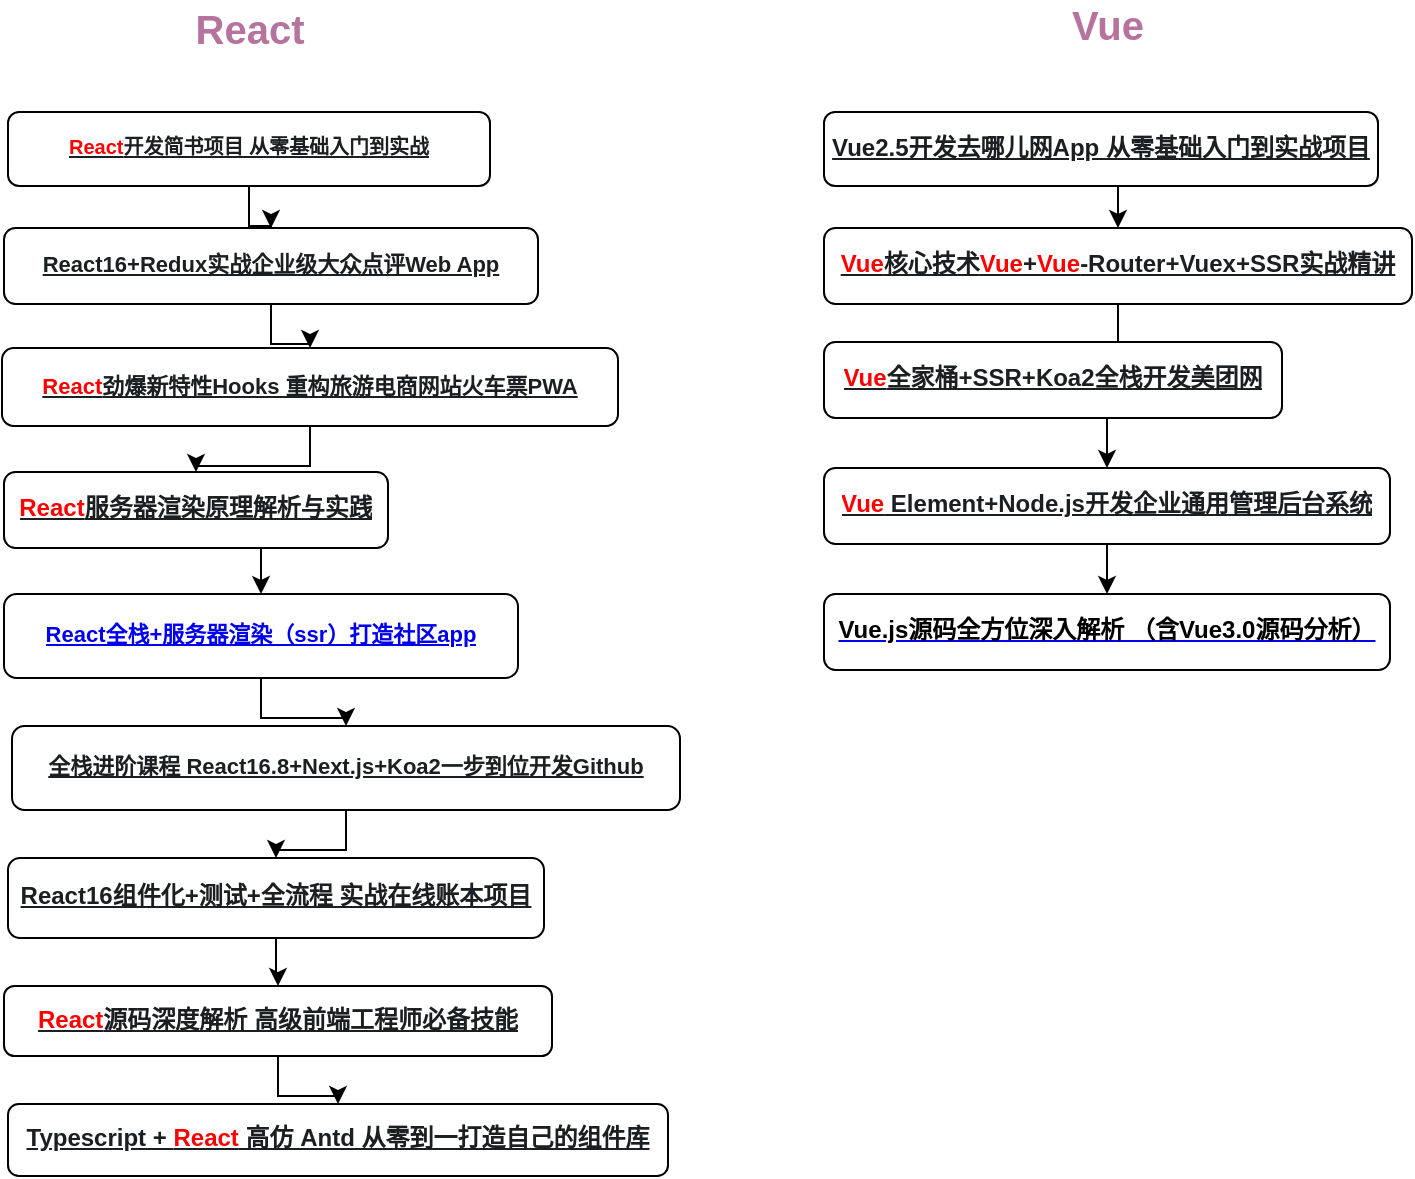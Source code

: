 <mxfile version="12.9.6" type="device"><diagram id="LMbMrkeulpoQW4kyhiUM" name="Page-1"><mxGraphModel dx="1422" dy="794" grid="0" gridSize="10" guides="1" tooltips="1" connect="1" arrows="1" fold="1" page="1" pageScale="1" pageWidth="1920" pageHeight="1200" math="0" shadow="0"><root><mxCell id="0"/><mxCell id="1" parent="0"/><mxCell id="ONe2uXXOlAtoJcaswisG-1" style="edgeStyle=orthogonalEdgeStyle;rounded=0;orthogonalLoop=1;jettySize=auto;html=1;exitX=0.5;exitY=1;exitDx=0;exitDy=0;" edge="1" parent="1" source="ONe2uXXOlAtoJcaswisG-2" target="ONe2uXXOlAtoJcaswisG-4"><mxGeometry relative="1" as="geometry"/></mxCell><mxCell id="ONe2uXXOlAtoJcaswisG-2" value="&lt;a href=&quot;https://coding.imooc.com/class/229.html&quot; target=&quot;_blank&quot; class=&quot;js-zhuge-allResult item-title js-result-item js-item-title&quot; style=&quot;outline: 0px ; color: rgb(28 , 31 , 33) ; line-height: 32px ; font-weight: 700 ; overflow: hidden ; text-overflow: ellipsis ; display: inline-block ; background-color: rgb(255 , 255 , 255) ; font-size: 10px&quot;&gt;&lt;span class=&quot;highlight&quot; style=&quot;color: red ; font-size: 10px&quot;&gt;React&lt;/span&gt;开发简书项目 从零基础入门到实战&lt;/a&gt;" style="rounded=1;whiteSpace=wrap;html=1;" vertex="1" parent="1"><mxGeometry x="554" y="334" width="241" height="37" as="geometry"/></mxCell><mxCell id="ONe2uXXOlAtoJcaswisG-3" style="edgeStyle=orthogonalEdgeStyle;rounded=0;orthogonalLoop=1;jettySize=auto;html=1;exitX=0.5;exitY=1;exitDx=0;exitDy=0;" edge="1" parent="1" source="ONe2uXXOlAtoJcaswisG-4" target="ONe2uXXOlAtoJcaswisG-6"><mxGeometry relative="1" as="geometry"/></mxCell><mxCell id="ONe2uXXOlAtoJcaswisG-4" value="&lt;a href=&quot;https://coding.imooc.com/class/313.html&quot; target=&quot;_blank&quot; class=&quot;js-zhuge-allResult item-title js-result-item js-item-title&quot; style=&quot;outline: 0px ; color: rgb(28 , 31 , 33) ; line-height: 32px ; font-weight: 700 ; overflow: hidden ; text-overflow: ellipsis ; display: inline-block ; background-color: rgb(255 , 255 , 255)&quot;&gt;&lt;font style=&quot;font-size: 11px&quot;&gt;React16+Redux实战企业级大众点评Web App&lt;/font&gt;&lt;/a&gt;" style="rounded=1;whiteSpace=wrap;html=1;" vertex="1" parent="1"><mxGeometry x="552" y="392" width="267" height="38" as="geometry"/></mxCell><mxCell id="ONe2uXXOlAtoJcaswisG-5" style="edgeStyle=orthogonalEdgeStyle;rounded=0;orthogonalLoop=1;jettySize=auto;html=1;exitX=0.5;exitY=1;exitDx=0;exitDy=0;entryX=0.5;entryY=0;entryDx=0;entryDy=0;" edge="1" parent="1" source="ONe2uXXOlAtoJcaswisG-6" target="ONe2uXXOlAtoJcaswisG-8"><mxGeometry relative="1" as="geometry"/></mxCell><mxCell id="ONe2uXXOlAtoJcaswisG-6" value="&lt;a href=&quot;https://coding.imooc.com/class/348.html&quot; target=&quot;_blank&quot; class=&quot;js-zhuge-allResult item-title js-result-item js-item-title&quot; style=&quot;outline: 0px ; color: rgb(28 , 31 , 33) ; line-height: 32px ; font-weight: 700 ; overflow: hidden ; text-overflow: ellipsis ; display: inline-block ; background-color: rgb(255 , 255 , 255) ; font-size: 11px&quot;&gt;&lt;span class=&quot;highlight&quot; style=&quot;color: red ; font-size: 11px&quot;&gt;React&lt;/span&gt;劲爆新特性Hooks 重构旅游电商网站火车票PWA&lt;/a&gt;" style="rounded=1;whiteSpace=wrap;html=1;" vertex="1" parent="1"><mxGeometry x="551" y="452" width="308" height="39" as="geometry"/></mxCell><mxCell id="ONe2uXXOlAtoJcaswisG-29" style="edgeStyle=orthogonalEdgeStyle;rounded=0;orthogonalLoop=1;jettySize=auto;html=1;exitX=0.5;exitY=1;exitDx=0;exitDy=0;entryX=0.5;entryY=0;entryDx=0;entryDy=0;" edge="1" parent="1" source="ONe2uXXOlAtoJcaswisG-8" target="ONe2uXXOlAtoJcaswisG-28"><mxGeometry relative="1" as="geometry"/></mxCell><mxCell id="ONe2uXXOlAtoJcaswisG-8" value="&lt;a href=&quot;https://coding.imooc.com/class/276.html&quot; target=&quot;_blank&quot; class=&quot;js-zhuge-allResult item-title js-result-item js-item-title&quot; style=&quot;outline: 0px ; color: rgb(28 , 31 , 33) ; line-height: 32px ; font-weight: 700 ; overflow: hidden ; text-overflow: ellipsis ; display: inline-block ; background-color: rgb(255 , 255 , 255)&quot;&gt;&lt;span class=&quot;highlight&quot; style=&quot;color: red&quot;&gt;React&lt;/span&gt;服务器渲染原理解析与实践&lt;/a&gt;" style="rounded=1;whiteSpace=wrap;html=1;" vertex="1" parent="1"><mxGeometry x="552" y="514" width="192" height="38" as="geometry"/></mxCell><mxCell id="ONe2uXXOlAtoJcaswisG-9" style="edgeStyle=orthogonalEdgeStyle;rounded=0;orthogonalLoop=1;jettySize=auto;html=1;exitX=0.5;exitY=1;exitDx=0;exitDy=0;entryX=0.5;entryY=0;entryDx=0;entryDy=0;" edge="1" parent="1" source="ONe2uXXOlAtoJcaswisG-10" target="ONe2uXXOlAtoJcaswisG-12"><mxGeometry relative="1" as="geometry"/></mxCell><mxCell id="ONe2uXXOlAtoJcaswisG-10" value="&lt;a href=&quot;https://coding.imooc.com/class/334.html&quot; target=&quot;_blank&quot; class=&quot;js-zhuge-allResult item-title js-result-item js-item-title&quot; style=&quot;outline: 0px ; color: rgb(28 , 31 , 33) ; line-height: 32px ; font-weight: 700 ; overflow: hidden ; text-overflow: ellipsis ; display: inline-block ; background-color: rgb(255 , 255 , 255)&quot;&gt;&lt;font style=&quot;font-size: 11px&quot;&gt;全栈进阶课程 React16.8+Next.js+Koa2一步到位开发Github&lt;/font&gt;&lt;/a&gt;" style="rounded=1;whiteSpace=wrap;html=1;" vertex="1" parent="1"><mxGeometry x="556" y="641" width="334" height="42" as="geometry"/></mxCell><mxCell id="ONe2uXXOlAtoJcaswisG-11" style="edgeStyle=orthogonalEdgeStyle;rounded=0;orthogonalLoop=1;jettySize=auto;html=1;exitX=0.5;exitY=1;exitDx=0;exitDy=0;" edge="1" parent="1" source="ONe2uXXOlAtoJcaswisG-12" target="ONe2uXXOlAtoJcaswisG-14"><mxGeometry relative="1" as="geometry"/></mxCell><mxCell id="ONe2uXXOlAtoJcaswisG-12" value="&lt;a href=&quot;https://coding.imooc.com/class/302.html&quot; target=&quot;_blank&quot; class=&quot;js-zhuge-allResult item-title js-result-item js-item-title&quot; style=&quot;outline: 0px ; color: rgb(28 , 31 , 33) ; line-height: 32px ; font-weight: 700 ; overflow: hidden ; white-space: nowrap ; text-overflow: ellipsis ; display: inline-block ; background-color: rgb(255 , 255 , 255)&quot;&gt;&lt;font style=&quot;font-size: 12px&quot;&gt;React16组件化+测试+全流程 实战在线账本项目&lt;/font&gt;&lt;/a&gt;" style="rounded=1;whiteSpace=wrap;html=1;" vertex="1" parent="1"><mxGeometry x="554" y="707" width="268" height="40" as="geometry"/></mxCell><mxCell id="ONe2uXXOlAtoJcaswisG-13" style="edgeStyle=orthogonalEdgeStyle;rounded=0;orthogonalLoop=1;jettySize=auto;html=1;exitX=0.5;exitY=1;exitDx=0;exitDy=0;" edge="1" parent="1" source="ONe2uXXOlAtoJcaswisG-14" target="ONe2uXXOlAtoJcaswisG-15"><mxGeometry relative="1" as="geometry"/></mxCell><mxCell id="ONe2uXXOlAtoJcaswisG-14" value="&lt;a href=&quot;https://coding.imooc.com/class/309.html&quot; target=&quot;_blank&quot; class=&quot;js-zhuge-allResult item-title js-result-item js-item-title&quot; style=&quot;outline: 0px ; color: rgb(28 , 31 , 33) ; line-height: 32px ; font-weight: 700 ; overflow: hidden ; white-space: nowrap ; text-overflow: ellipsis ; display: inline-block ; background-color: rgb(255 , 255 , 255)&quot;&gt;&lt;span class=&quot;highlight&quot; style=&quot;color: red&quot;&gt;React&lt;/span&gt;源码深度解析 高级前端工程师必备技能&lt;/a&gt;" style="rounded=1;whiteSpace=wrap;html=1;" vertex="1" parent="1"><mxGeometry x="552" y="771" width="274" height="35" as="geometry"/></mxCell><mxCell id="ONe2uXXOlAtoJcaswisG-15" value="&lt;a href=&quot;https://coding.imooc.com/class/428.html&quot; target=&quot;_blank&quot; class=&quot;js-zhuge-allResult item-title js-result-item js-item-title&quot; style=&quot;outline: 0px ; color: rgb(28 , 31 , 33) ; line-height: 32px ; font-weight: 700 ; overflow: hidden ; text-overflow: ellipsis ; display: inline-block ; background-color: rgb(255 , 255 , 255)&quot;&gt;Typescript +&amp;nbsp;&lt;span class=&quot;highlight&quot; style=&quot;color: red&quot;&gt;React&lt;/span&gt;&amp;nbsp;高仿 Antd 从零到一打造自己的组件库&lt;/a&gt;" style="rounded=1;whiteSpace=wrap;html=1;" vertex="1" parent="1"><mxGeometry x="554" y="830" width="330" height="36" as="geometry"/></mxCell><mxCell id="ONe2uXXOlAtoJcaswisG-16" style="edgeStyle=orthogonalEdgeStyle;rounded=0;orthogonalLoop=1;jettySize=auto;html=1;exitX=0.5;exitY=1;exitDx=0;exitDy=0;entryX=0.5;entryY=0;entryDx=0;entryDy=0;" edge="1" parent="1" source="ONe2uXXOlAtoJcaswisG-17" target="ONe2uXXOlAtoJcaswisG-19"><mxGeometry relative="1" as="geometry"/></mxCell><mxCell id="ONe2uXXOlAtoJcaswisG-17" value="&lt;a href=&quot;https://coding.imooc.com/class/203.html&quot; target=&quot;_blank&quot; class=&quot;js-zhuge-allResult item-title js-result-item js-item-title&quot; style=&quot;outline: 0px ; color: rgb(28 , 31 , 33) ; line-height: 32px ; overflow: hidden ; white-space: nowrap ; text-overflow: ellipsis ; display: inline-block&quot;&gt;&lt;font style=&quot;font-size: 12px ; background-color: rgb(255 , 255 , 255)&quot;&gt;&lt;b&gt;Vue2.5开发去哪儿网App 从零基础入门到实战项目&lt;/b&gt;&lt;/font&gt;&lt;/a&gt;" style="rounded=1;whiteSpace=wrap;html=1;" vertex="1" parent="1"><mxGeometry x="962" y="334" width="277" height="37" as="geometry"/></mxCell><mxCell id="ONe2uXXOlAtoJcaswisG-18" style="edgeStyle=orthogonalEdgeStyle;rounded=0;orthogonalLoop=1;jettySize=auto;html=1;exitX=0.5;exitY=1;exitDx=0;exitDy=0;" edge="1" parent="1" source="ONe2uXXOlAtoJcaswisG-19" target="ONe2uXXOlAtoJcaswisG-21"><mxGeometry relative="1" as="geometry"/></mxCell><mxCell id="ONe2uXXOlAtoJcaswisG-19" value="&lt;a href=&quot;https://coding.imooc.com/class/196.html&quot; target=&quot;_blank&quot; class=&quot;js-zhuge-allResult item-title js-result-item js-item-title&quot; style=&quot;outline: 0px ; color: rgb(28 , 31 , 33) ; line-height: 32px ; font-weight: 700 ; overflow: hidden ; white-space: nowrap ; text-overflow: ellipsis ; display: inline-block ; background-color: rgb(255 , 255 , 255)&quot;&gt;&lt;span class=&quot;highlight&quot; style=&quot;color: red&quot;&gt;Vue&lt;/span&gt;核心技术&lt;span class=&quot;highlight&quot; style=&quot;color: red&quot;&gt;Vue&lt;/span&gt;+&lt;span class=&quot;highlight&quot; style=&quot;color: red&quot;&gt;Vue&lt;/span&gt;-Router+Vuex+SSR实战精讲&lt;/a&gt;" style="rounded=1;whiteSpace=wrap;html=1;" vertex="1" parent="1"><mxGeometry x="962" y="392" width="294" height="38" as="geometry"/></mxCell><mxCell id="ONe2uXXOlAtoJcaswisG-20" style="edgeStyle=orthogonalEdgeStyle;rounded=0;orthogonalLoop=1;jettySize=auto;html=1;exitX=0.5;exitY=1;exitDx=0;exitDy=0;entryX=0.5;entryY=0;entryDx=0;entryDy=0;" edge="1" parent="1" source="ONe2uXXOlAtoJcaswisG-21" target="ONe2uXXOlAtoJcaswisG-23"><mxGeometry relative="1" as="geometry"/></mxCell><mxCell id="ONe2uXXOlAtoJcaswisG-21" value="&lt;a href=&quot;https://coding.imooc.com/class/280.html&quot; target=&quot;_blank&quot; class=&quot;js-zhuge-allResult item-title js-result-item js-item-title&quot; style=&quot;outline: 0px ; color: rgb(28 , 31 , 33) ; line-height: 32px ; font-weight: 700 ; overflow: hidden ; white-space: nowrap ; text-overflow: ellipsis ; display: inline-block ; background-color: rgb(255 , 255 , 255)&quot;&gt;&lt;span class=&quot;highlight&quot; style=&quot;color: red&quot;&gt;Vue&lt;/span&gt;全家桶+SSR+Koa2全栈开发美团网&lt;/a&gt;" style="rounded=1;whiteSpace=wrap;html=1;" vertex="1" parent="1"><mxGeometry x="962" y="449" width="229" height="38" as="geometry"/></mxCell><mxCell id="ONe2uXXOlAtoJcaswisG-22" style="edgeStyle=orthogonalEdgeStyle;rounded=0;orthogonalLoop=1;jettySize=auto;html=1;exitX=0.5;exitY=1;exitDx=0;exitDy=0;" edge="1" parent="1" source="ONe2uXXOlAtoJcaswisG-23" target="ONe2uXXOlAtoJcaswisG-26"><mxGeometry relative="1" as="geometry"/></mxCell><mxCell id="ONe2uXXOlAtoJcaswisG-23" value="&lt;a href=&quot;https://coding.imooc.com/class/401.html&quot; target=&quot;_blank&quot; class=&quot;js-zhuge-allResult item-title js-result-item js-item-title&quot; style=&quot;outline: 0px ; color: rgb(28 , 31 , 33) ; line-height: 32px ; font-weight: 700 ; overflow: hidden ; white-space: nowrap ; text-overflow: ellipsis ; display: inline-block ; font-family: &amp;quot;microsoft yahei&amp;quot; , &amp;quot;helvetica neue&amp;quot; , , &amp;quot;tahoma&amp;quot; , &amp;quot;arial&amp;quot; , sans-serif ; background-color: rgb(255 , 255 , 255)&quot;&gt;&lt;span class=&quot;highlight&quot; style=&quot;color: red&quot;&gt;Vue&lt;/span&gt;&amp;nbsp;Element+Node.js开发企业通用管理后台系统&lt;/a&gt;" style="rounded=1;whiteSpace=wrap;html=1;" vertex="1" parent="1"><mxGeometry x="962" y="512" width="283" height="38" as="geometry"/></mxCell><mxCell id="ONe2uXXOlAtoJcaswisG-24" value="&lt;b&gt;&lt;font color=&quot;#b5739d&quot; style=&quot;font-size: 20px&quot;&gt;React&lt;/font&gt;&lt;/b&gt;" style="text;html=1;strokeColor=none;fillColor=none;align=center;verticalAlign=middle;whiteSpace=wrap;rounded=0;opacity=20;" vertex="1" parent="1"><mxGeometry x="654.5" y="282" width="40" height="20" as="geometry"/></mxCell><mxCell id="ONe2uXXOlAtoJcaswisG-25" value="&lt;font color=&quot;#b5739d&quot;&gt;&lt;span style=&quot;font-size: 20px&quot;&gt;&lt;b&gt;Vue&lt;/b&gt;&lt;/span&gt;&lt;/font&gt;" style="text;html=1;strokeColor=none;fillColor=none;align=center;verticalAlign=middle;whiteSpace=wrap;rounded=0;opacity=20;" vertex="1" parent="1"><mxGeometry x="1083.5" y="280" width="40" height="20" as="geometry"/></mxCell><mxCell id="ONe2uXXOlAtoJcaswisG-26" value="&lt;a href=&quot;https://coding.imooc.com/class/228.html&quot; target=&quot;_blank&quot; class=&quot;js-zhuge-allResult item-title js-result-item js-item-title&quot; style=&quot;outline: 0px ; line-height: 32px ; font-weight: 700 ; overflow: hidden ; white-space: nowrap ; text-overflow: ellipsis ; display: inline-block ; background-color: rgb(255 , 255 , 255)&quot;&gt;&lt;font color=&quot;#000000&quot;&gt;Vue.js源码全方位深入解析 （含Vue3.0源码分析）&lt;/font&gt;&lt;/a&gt;" style="rounded=1;whiteSpace=wrap;html=1;" vertex="1" parent="1"><mxGeometry x="962" y="575" width="283" height="38" as="geometry"/></mxCell><mxCell id="ONe2uXXOlAtoJcaswisG-30" style="edgeStyle=orthogonalEdgeStyle;rounded=0;orthogonalLoop=1;jettySize=auto;html=1;exitX=0.5;exitY=1;exitDx=0;exitDy=0;" edge="1" parent="1" source="ONe2uXXOlAtoJcaswisG-28" target="ONe2uXXOlAtoJcaswisG-10"><mxGeometry relative="1" as="geometry"/></mxCell><mxCell id="ONe2uXXOlAtoJcaswisG-28" value="&lt;font style=&quot;outline: 0px ; color: rgb(28 , 31 , 33) ; line-height: 32px ; font-weight: 700 ; overflow: hidden ; text-overflow: ellipsis ; display: inline-block ; background-color: rgb(255 , 255 , 255) ; font-size: 11px&quot;&gt;&lt;a href=&quot;https://coding.imooc.com/class/161.html&quot;&gt;React全栈+服务器渲染（ssr）打造社区app&lt;/a&gt;&lt;/font&gt;&lt;span style=&quot;font-weight: 700 ; text-align: left ; background-color: rgb(255 , 255 , 255)&quot;&gt;&lt;font style=&quot;font-size: 12px&quot; color=&quot;#1a1a1a&quot;&gt;&lt;br&gt;&lt;/font&gt;&lt;/span&gt;" style="rounded=1;whiteSpace=wrap;html=1;" vertex="1" parent="1"><mxGeometry x="552" y="575" width="257" height="42" as="geometry"/></mxCell></root></mxGraphModel></diagram></mxfile>